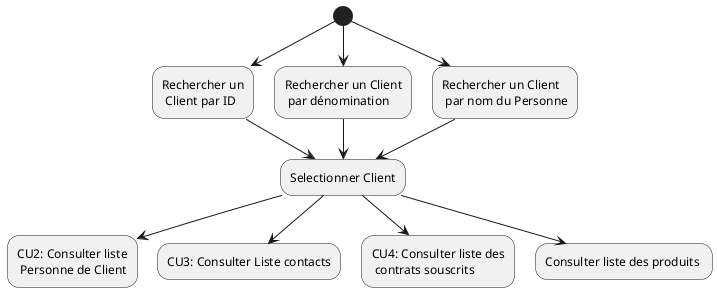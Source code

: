 @startuml
(*) --> "Rechercher un\n Client par ID"
(*)  --> "Rechercher un Client\n par dénomination"
(*)  --> "Rechercher un Client\n par nom du Personne"

"Rechercher un\n Client par ID" --> "Selectionner Client"
"Rechercher un Client\n par dénomination" --> "Selectionner Client"
"Rechercher un Client\n par nom du Personne" --> "Selectionner Client"

"Selectionner Client" --> "CU2: Consulter liste\n Personne de Client"
"Selectionner Client" --> "CU3: Consulter Liste contacts"
"Selectionner Client" --> "CU4: Consulter liste des\n contrats souscrits"
"Selectionner Client" --> "Consulter liste des produits "
@enduml